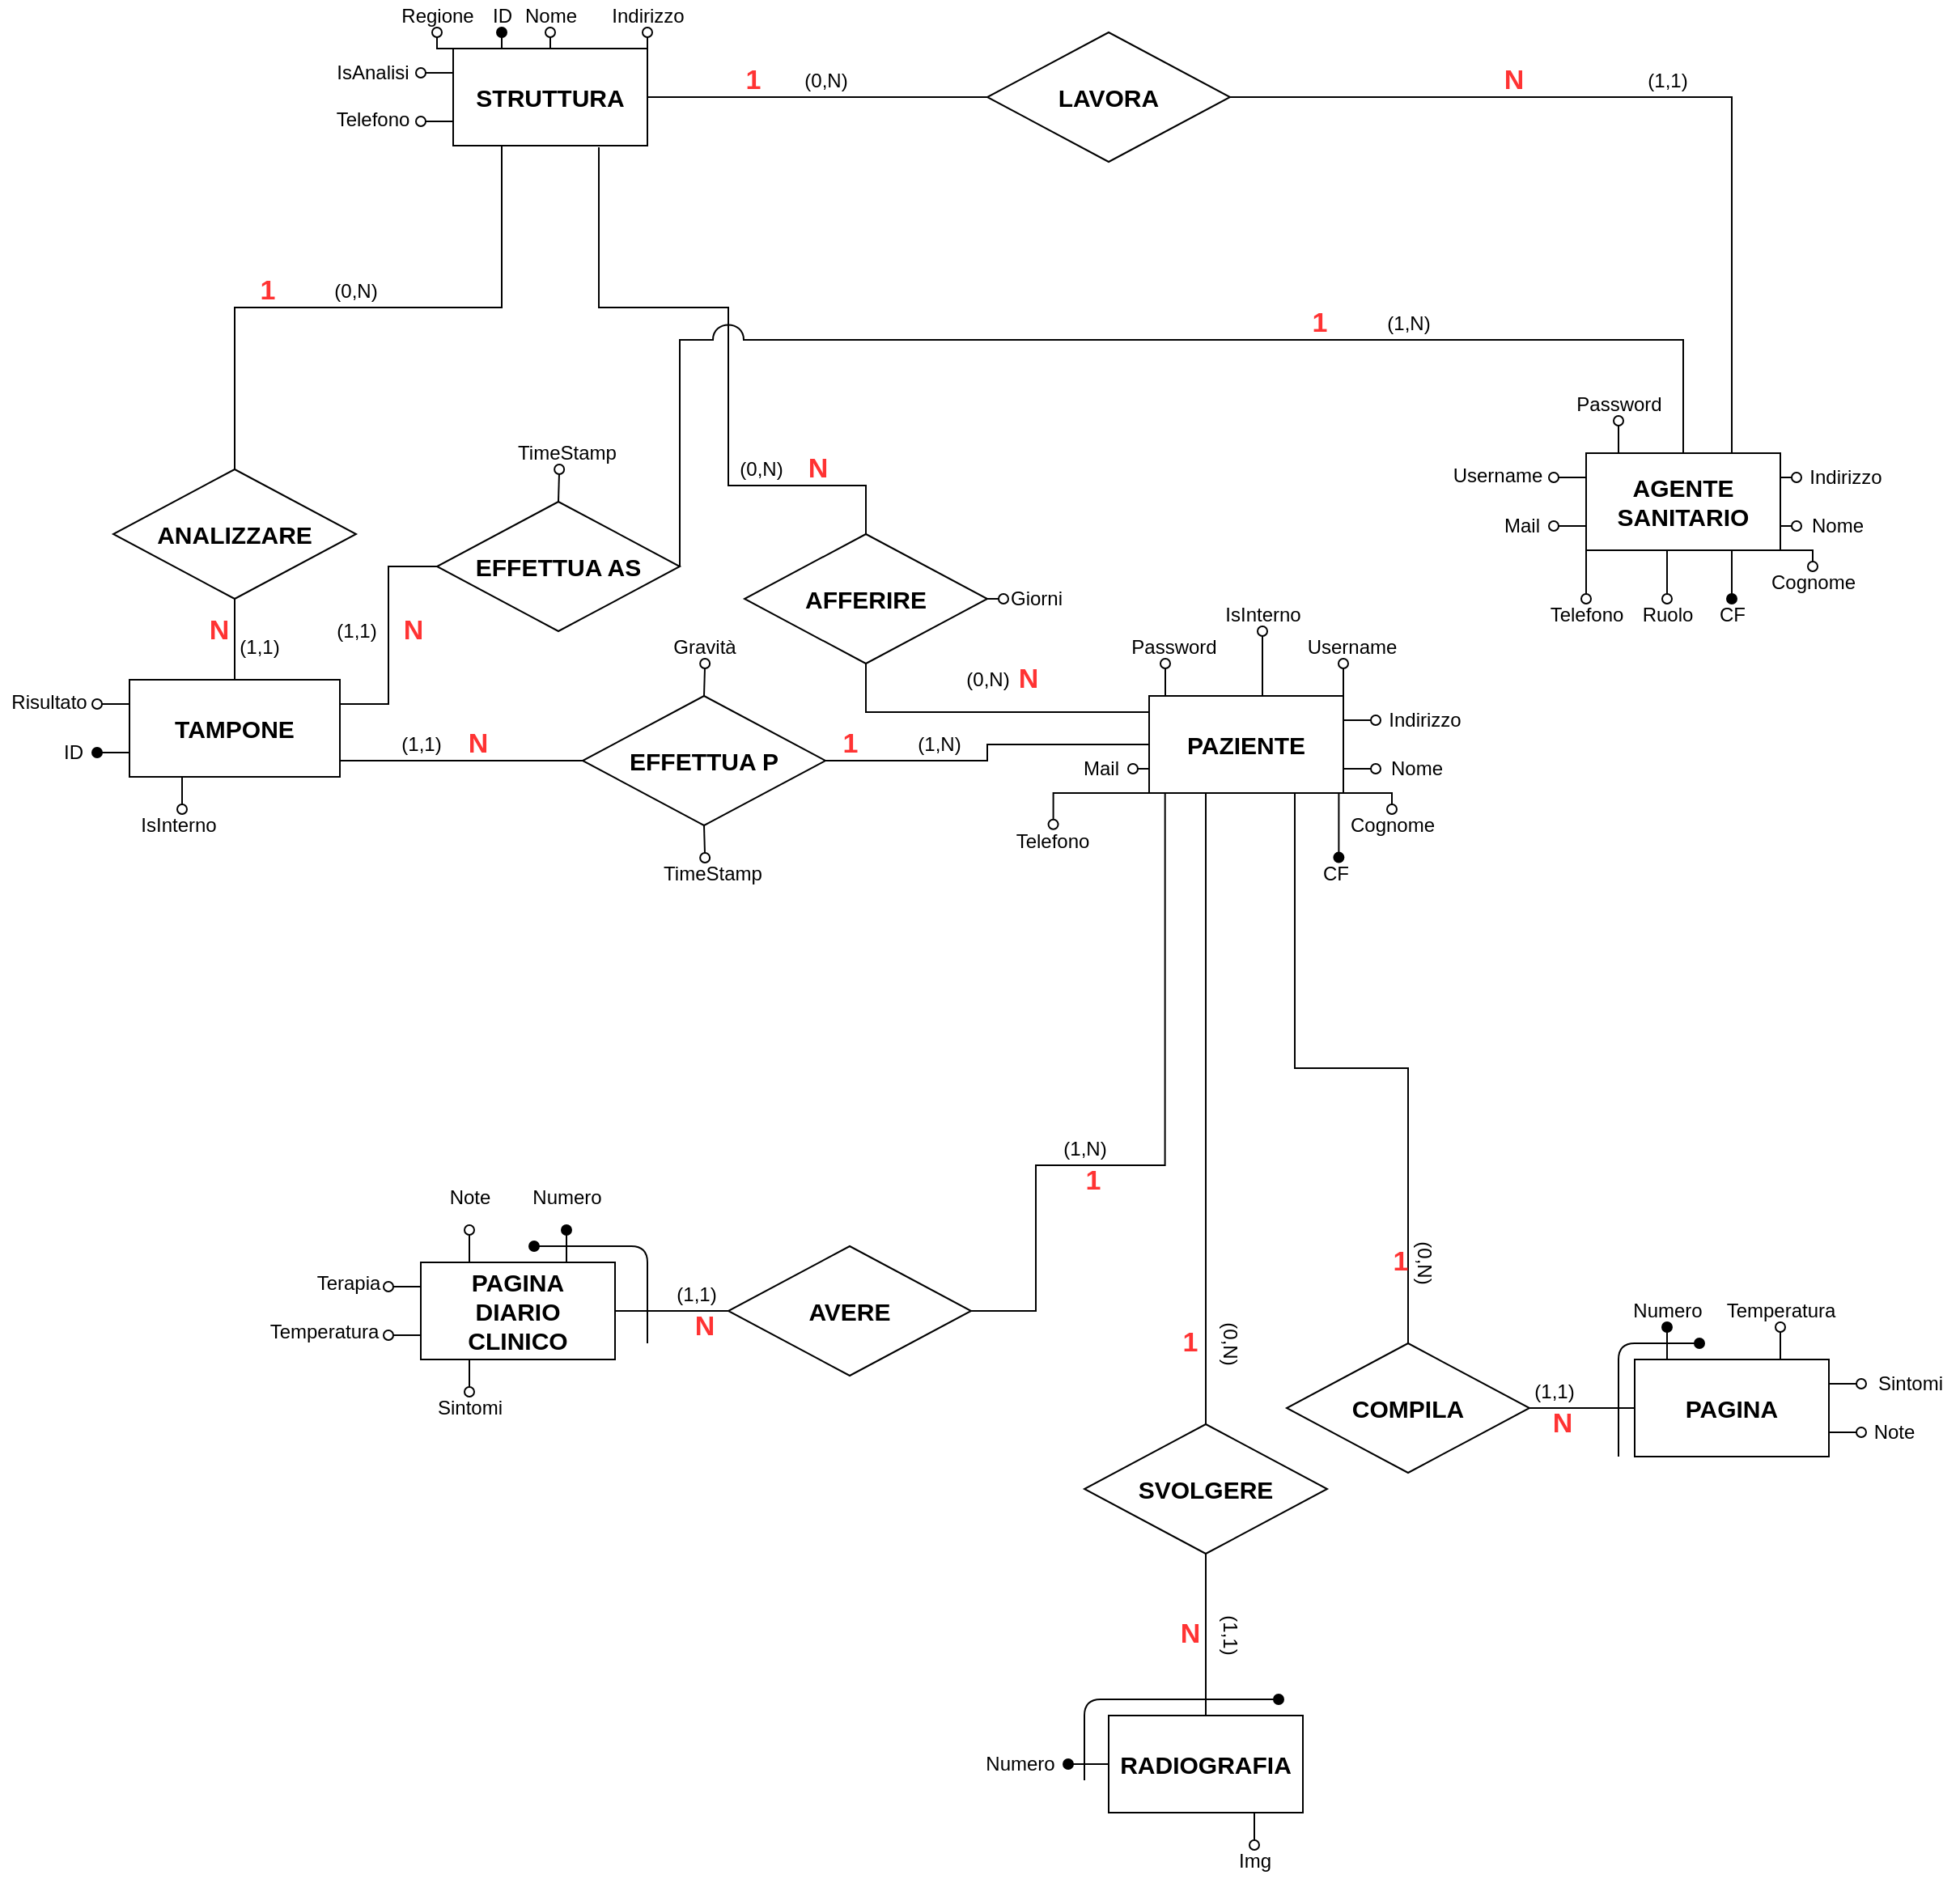 <mxfile version="13.9.7" type="google"><diagram id="xgd1TOBJXW92vweSz8eC" name="Page-1"><mxGraphModel dx="1038" dy="523" grid="1" gridSize="10" guides="0" tooltips="1" connect="1" arrows="1" fold="1" page="1" pageScale="1" pageWidth="1600" pageHeight="1200" math="0" shadow="0"><root><mxCell id="0"/><mxCell id="1" parent="0"/><mxCell id="V8c1dKm8Y4pEhoGdI-yZ-2" style="edgeStyle=orthogonalEdgeStyle;rounded=0;orthogonalLoop=1;jettySize=auto;html=1;exitX=0.25;exitY=0;exitDx=0;exitDy=0;endArrow=oval;endFill=1;" parent="1" source="DtUBPy3LNqt7v1Kbus-f-1" edge="1"><mxGeometry relative="1" as="geometry"><mxPoint x="500" y="30" as="targetPoint"/></mxGeometry></mxCell><mxCell id="V8c1dKm8Y4pEhoGdI-yZ-4" style="edgeStyle=orthogonalEdgeStyle;rounded=0;orthogonalLoop=1;jettySize=auto;html=1;exitX=0.5;exitY=0;exitDx=0;exitDy=0;endArrow=oval;endFill=0;" parent="1" source="DtUBPy3LNqt7v1Kbus-f-1" edge="1"><mxGeometry relative="1" as="geometry"><mxPoint x="530" y="30" as="targetPoint"/></mxGeometry></mxCell><mxCell id="V8c1dKm8Y4pEhoGdI-yZ-6" style="edgeStyle=orthogonalEdgeStyle;rounded=0;orthogonalLoop=1;jettySize=auto;html=1;exitX=1;exitY=0;exitDx=0;exitDy=0;endArrow=oval;endFill=0;" parent="1" source="DtUBPy3LNqt7v1Kbus-f-1" edge="1"><mxGeometry relative="1" as="geometry"><mxPoint x="590" y="30" as="targetPoint"/></mxGeometry></mxCell><mxCell id="V8c1dKm8Y4pEhoGdI-yZ-8" style="edgeStyle=orthogonalEdgeStyle;rounded=0;orthogonalLoop=1;jettySize=auto;html=1;exitX=0;exitY=0;exitDx=0;exitDy=0;endArrow=oval;endFill=0;" parent="1" source="DtUBPy3LNqt7v1Kbus-f-1" edge="1"><mxGeometry relative="1" as="geometry"><mxPoint x="460" y="30" as="targetPoint"/></mxGeometry></mxCell><mxCell id="V8c1dKm8Y4pEhoGdI-yZ-14" style="edgeStyle=orthogonalEdgeStyle;rounded=0;orthogonalLoop=1;jettySize=auto;html=1;exitX=1;exitY=0.5;exitDx=0;exitDy=0;entryX=0;entryY=0.5;entryDx=0;entryDy=0;endArrow=none;endFill=0;" parent="1" source="DtUBPy3LNqt7v1Kbus-f-1" target="V8c1dKm8Y4pEhoGdI-yZ-11" edge="1"><mxGeometry relative="1" as="geometry"/></mxCell><mxCell id="V8c1dKm8Y4pEhoGdI-yZ-22" style="edgeStyle=orthogonalEdgeStyle;rounded=0;orthogonalLoop=1;jettySize=auto;html=1;exitX=0;exitY=0.25;exitDx=0;exitDy=0;endArrow=oval;endFill=0;" parent="1" source="DtUBPy3LNqt7v1Kbus-f-1" edge="1"><mxGeometry relative="1" as="geometry"><mxPoint x="450" y="55" as="targetPoint"/></mxGeometry></mxCell><mxCell id="ggITeTbN2AFtnZo4YPbA-1" style="edgeStyle=orthogonalEdgeStyle;rounded=0;orthogonalLoop=1;jettySize=auto;html=1;exitX=0;exitY=0.75;exitDx=0;exitDy=0;endArrow=oval;endFill=0;" parent="1" source="DtUBPy3LNqt7v1Kbus-f-1" edge="1"><mxGeometry relative="1" as="geometry"><mxPoint x="450" y="85" as="targetPoint"/></mxGeometry></mxCell><mxCell id="DtUBPy3LNqt7v1Kbus-f-1" value="&lt;b&gt;&lt;font style=&quot;font-size: 15px&quot;&gt;STRUTTURA&lt;/font&gt;&lt;/b&gt;" style="rounded=0;whiteSpace=wrap;html=1;" parent="1" vertex="1"><mxGeometry x="470" y="40" width="120" height="60" as="geometry"/></mxCell><mxCell id="DtUBPy3LNqt7v1Kbus-f-45" style="edgeStyle=orthogonalEdgeStyle;rounded=0;orthogonalLoop=1;jettySize=auto;html=1;entryX=0.5;entryY=0;entryDx=0;entryDy=0;endArrow=none;endFill=0;strokeColor=#000000;fillColor=#000000;" parent="1" target="DtUBPy3LNqt7v1Kbus-f-18" edge="1"><mxGeometry relative="1" as="geometry"><Array as="points"><mxPoint x="560" y="101"/><mxPoint x="560" y="200"/><mxPoint x="640" y="200"/><mxPoint x="640" y="310"/><mxPoint x="725" y="310"/></Array><mxPoint x="560" y="101" as="sourcePoint"/></mxGeometry></mxCell><mxCell id="DtUBPy3LNqt7v1Kbus-f-36" style="edgeStyle=orthogonalEdgeStyle;rounded=0;orthogonalLoop=1;jettySize=auto;html=1;exitX=0.5;exitY=0;exitDx=0;exitDy=0;endArrow=none;endFill=0;strokeColor=#000000;fillColor=#000000;entryX=0.5;entryY=1;entryDx=0;entryDy=0;" parent="1" source="DtUBPy3LNqt7v1Kbus-f-4" target="DtUBPy3LNqt7v1Kbus-f-16" edge="1"><mxGeometry relative="1" as="geometry"><mxPoint x="340" y="390" as="targetPoint"/></mxGeometry></mxCell><mxCell id="DtUBPy3LNqt7v1Kbus-f-44" style="edgeStyle=orthogonalEdgeStyle;rounded=0;orthogonalLoop=1;jettySize=auto;html=1;exitX=1;exitY=0.5;exitDx=0;exitDy=0;entryX=0;entryY=0.5;entryDx=0;entryDy=0;endArrow=none;endFill=0;strokeColor=#000000;fillColor=#000000;" parent="1" source="DtUBPy3LNqt7v1Kbus-f-4" target="DtUBPy3LNqt7v1Kbus-f-17" edge="1"><mxGeometry relative="1" as="geometry"><Array as="points"><mxPoint x="400" y="480"/><mxPoint x="460" y="480"/></Array></mxGeometry></mxCell><mxCell id="V8c1dKm8Y4pEhoGdI-yZ-68" style="edgeStyle=orthogonalEdgeStyle;rounded=0;orthogonalLoop=1;jettySize=auto;html=1;exitX=1;exitY=0.25;exitDx=0;exitDy=0;endArrow=none;endFill=0;entryX=0;entryY=0.5;entryDx=0;entryDy=0;" parent="1" source="DtUBPy3LNqt7v1Kbus-f-4" target="V8c1dKm8Y4pEhoGdI-yZ-69" edge="1"><mxGeometry relative="1" as="geometry"><mxPoint x="450" y="430" as="targetPoint"/><Array as="points"><mxPoint x="430" y="445"/></Array></mxGeometry></mxCell><mxCell id="V8c1dKm8Y4pEhoGdI-yZ-95" style="edgeStyle=orthogonalEdgeStyle;rounded=0;jumpStyle=arc;jumpSize=19;orthogonalLoop=1;jettySize=auto;html=1;exitX=0;exitY=0.75;exitDx=0;exitDy=0;startArrow=none;startFill=0;endArrow=oval;endFill=1;" parent="1" source="DtUBPy3LNqt7v1Kbus-f-4" edge="1"><mxGeometry relative="1" as="geometry"><mxPoint x="250" y="475.286" as="targetPoint"/></mxGeometry></mxCell><mxCell id="V8c1dKm8Y4pEhoGdI-yZ-97" style="edgeStyle=orthogonalEdgeStyle;rounded=0;jumpStyle=arc;jumpSize=19;orthogonalLoop=1;jettySize=auto;html=1;exitX=0;exitY=0.25;exitDx=0;exitDy=0;startArrow=none;startFill=0;endArrow=oval;endFill=0;" parent="1" source="DtUBPy3LNqt7v1Kbus-f-4" edge="1"><mxGeometry relative="1" as="geometry"><mxPoint x="250" y="445" as="targetPoint"/></mxGeometry></mxCell><mxCell id="V8c1dKm8Y4pEhoGdI-yZ-99" style="edgeStyle=orthogonalEdgeStyle;rounded=0;jumpStyle=arc;jumpSize=19;orthogonalLoop=1;jettySize=auto;html=1;exitX=0.25;exitY=1;exitDx=0;exitDy=0;startArrow=none;startFill=0;endArrow=oval;endFill=0;" parent="1" source="DtUBPy3LNqt7v1Kbus-f-4" edge="1"><mxGeometry relative="1" as="geometry"><mxPoint x="302.5" y="510" as="targetPoint"/></mxGeometry></mxCell><mxCell id="DtUBPy3LNqt7v1Kbus-f-4" value="&lt;span style=&quot;font-size: 15px&quot;&gt;&lt;b&gt;TAMPONE&lt;/b&gt;&lt;/span&gt;&lt;span style=&quot;color: rgba(0 , 0 , 0 , 0) ; font-family: monospace ; font-size: 0px&quot;&gt;%3CmxGraphModel%3E%3Croot%3E%3CmxCell%20id%3D%220%22%2F%3E%3CmxCell%20id%3D%221%22%20parent%3D%220%22%2F%3E%3CmxCell%20id%3D%222%22%20value%3D%22%26lt%3Bb%26gt%3B%26lt%3Bfont%20style%3D%26quot%3Bfont-size%3A%2015px%26quot%3B%26gt%3BANALISI%26lt%3B%2Ffont%26gt%3B%26lt%3B%2Fb%26gt%3B%22%20style%3D%22rounded%3D0%3BwhiteSpace%3Dwrap%3Bhtml%3D1%3B%22%20vertex%3D%221%22%20parent%3D%221%22%3E%3CmxGeometry%20x%3D%22140%22%20y%3D%22110%22%20width%3D%22120%22%20height%3D%2260%22%20as%3D%22geometry%22%2F%3E%3C%2FmxCell%3E%3C%2Froot%3E%3C%2FmxGraphModel%3E&lt;/span&gt;" style="rounded=0;whiteSpace=wrap;html=1;" parent="1" vertex="1"><mxGeometry x="270" y="430" width="130" height="60" as="geometry"/></mxCell><mxCell id="DtUBPy3LNqt7v1Kbus-f-74" style="edgeStyle=orthogonalEdgeStyle;rounded=0;jumpStyle=arc;jumpSize=19;orthogonalLoop=1;jettySize=auto;html=1;exitX=0.082;exitY=0.998;exitDx=0;exitDy=0;entryX=1;entryY=0.5;entryDx=0;entryDy=0;endArrow=none;endFill=0;strokeColor=#000000;fillColor=#000000;exitPerimeter=0;" parent="1" source="V8c1dKm8Y4pEhoGdI-yZ-56" edge="1"><mxGeometry relative="1" as="geometry"><mxPoint x="840" y="730" as="sourcePoint"/><mxPoint x="790" y="820" as="targetPoint"/><Array as="points"><mxPoint x="910" y="730"/><mxPoint x="830" y="730"/><mxPoint x="830" y="820"/></Array></mxGeometry></mxCell><mxCell id="DtUBPy3LNqt7v1Kbus-f-78" style="edgeStyle=orthogonalEdgeStyle;rounded=0;jumpStyle=arc;jumpSize=19;orthogonalLoop=1;jettySize=auto;html=1;exitX=0.75;exitY=1;exitDx=0;exitDy=0;endArrow=none;endFill=0;strokeColor=#000000;fillColor=#000000;" parent="1" source="V8c1dKm8Y4pEhoGdI-yZ-56" target="DtUBPy3LNqt7v1Kbus-f-21" edge="1"><mxGeometry relative="1" as="geometry"><mxPoint x="1060" y="730" as="sourcePoint"/></mxGeometry></mxCell><mxCell id="ggITeTbN2AFtnZo4YPbA-8" style="edgeStyle=orthogonalEdgeStyle;rounded=0;orthogonalLoop=1;jettySize=auto;html=1;exitX=0.75;exitY=0;exitDx=0;exitDy=0;endArrow=oval;endFill=1;" parent="1" source="DtUBPy3LNqt7v1Kbus-f-11" edge="1"><mxGeometry relative="1" as="geometry"><mxPoint x="540" y="770" as="targetPoint"/></mxGeometry></mxCell><mxCell id="ggITeTbN2AFtnZo4YPbA-10" style="edgeStyle=orthogonalEdgeStyle;rounded=0;orthogonalLoop=1;jettySize=auto;html=1;exitX=0.25;exitY=0;exitDx=0;exitDy=0;endArrow=oval;endFill=0;" parent="1" source="DtUBPy3LNqt7v1Kbus-f-11" edge="1"><mxGeometry relative="1" as="geometry"><mxPoint x="480" y="770" as="targetPoint"/></mxGeometry></mxCell><mxCell id="ggITeTbN2AFtnZo4YPbA-12" style="edgeStyle=orthogonalEdgeStyle;rounded=0;orthogonalLoop=1;jettySize=auto;html=1;exitX=0;exitY=0.25;exitDx=0;exitDy=0;endArrow=oval;endFill=0;" parent="1" source="DtUBPy3LNqt7v1Kbus-f-11" edge="1"><mxGeometry relative="1" as="geometry"><mxPoint x="430" y="805" as="targetPoint"/></mxGeometry></mxCell><mxCell id="ggITeTbN2AFtnZo4YPbA-14" style="edgeStyle=orthogonalEdgeStyle;rounded=0;orthogonalLoop=1;jettySize=auto;html=1;exitX=0;exitY=0.75;exitDx=0;exitDy=0;endArrow=oval;endFill=0;" parent="1" source="DtUBPy3LNqt7v1Kbus-f-11" edge="1"><mxGeometry relative="1" as="geometry"><mxPoint x="430" y="835" as="targetPoint"/></mxGeometry></mxCell><mxCell id="ggITeTbN2AFtnZo4YPbA-16" style="edgeStyle=orthogonalEdgeStyle;rounded=0;orthogonalLoop=1;jettySize=auto;html=1;exitX=0.25;exitY=1;exitDx=0;exitDy=0;endArrow=oval;endFill=0;" parent="1" source="DtUBPy3LNqt7v1Kbus-f-11" edge="1"><mxGeometry relative="1" as="geometry"><mxPoint x="480" y="870" as="targetPoint"/></mxGeometry></mxCell><mxCell id="DtUBPy3LNqt7v1Kbus-f-11" value="&lt;b&gt;&lt;font style=&quot;font-size: 15px&quot;&gt;PAGINA&lt;br&gt;DIARIO&lt;br&gt;CLINICO&lt;br&gt;&lt;/font&gt;&lt;/b&gt;" style="rounded=0;whiteSpace=wrap;html=1;" parent="1" vertex="1"><mxGeometry x="450" y="790" width="120" height="60" as="geometry"/></mxCell><mxCell id="ggITeTbN2AFtnZo4YPbA-20" style="edgeStyle=orthogonalEdgeStyle;rounded=0;orthogonalLoop=1;jettySize=auto;html=1;exitX=0;exitY=0.5;exitDx=0;exitDy=0;endArrow=oval;endFill=1;" parent="1" source="DtUBPy3LNqt7v1Kbus-f-12" edge="1"><mxGeometry relative="1" as="geometry"><mxPoint x="850" y="1100" as="targetPoint"/></mxGeometry></mxCell><mxCell id="ggITeTbN2AFtnZo4YPbA-22" style="edgeStyle=orthogonalEdgeStyle;rounded=0;orthogonalLoop=1;jettySize=auto;html=1;exitX=0.75;exitY=1;exitDx=0;exitDy=0;endArrow=oval;endFill=0;" parent="1" source="DtUBPy3LNqt7v1Kbus-f-12" edge="1"><mxGeometry relative="1" as="geometry"><mxPoint x="965" y="1150" as="targetPoint"/></mxGeometry></mxCell><mxCell id="DtUBPy3LNqt7v1Kbus-f-12" value="&lt;b&gt;&lt;font style=&quot;font-size: 15px&quot;&gt;RADIOGRAFIA&lt;br&gt;&lt;/font&gt;&lt;/b&gt;" style="rounded=0;whiteSpace=wrap;html=1;" parent="1" vertex="1"><mxGeometry x="875" y="1070" width="120" height="60" as="geometry"/></mxCell><mxCell id="ggITeTbN2AFtnZo4YPbA-25" style="edgeStyle=orthogonalEdgeStyle;rounded=0;orthogonalLoop=1;jettySize=auto;html=1;exitX=0.25;exitY=0;exitDx=0;exitDy=0;endArrow=oval;endFill=1;" parent="1" source="DtUBPy3LNqt7v1Kbus-f-13" edge="1"><mxGeometry relative="1" as="geometry"><mxPoint x="1220" y="830" as="targetPoint"/></mxGeometry></mxCell><mxCell id="ggITeTbN2AFtnZo4YPbA-27" style="edgeStyle=orthogonalEdgeStyle;rounded=0;orthogonalLoop=1;jettySize=auto;html=1;exitX=0.75;exitY=0;exitDx=0;exitDy=0;endArrow=oval;endFill=0;" parent="1" source="DtUBPy3LNqt7v1Kbus-f-13" edge="1"><mxGeometry relative="1" as="geometry"><mxPoint x="1290" y="830" as="targetPoint"/></mxGeometry></mxCell><mxCell id="ggITeTbN2AFtnZo4YPbA-29" style="edgeStyle=orthogonalEdgeStyle;rounded=0;orthogonalLoop=1;jettySize=auto;html=1;exitX=1;exitY=0.25;exitDx=0;exitDy=0;endArrow=oval;endFill=0;" parent="1" source="DtUBPy3LNqt7v1Kbus-f-13" edge="1"><mxGeometry relative="1" as="geometry"><mxPoint x="1340" y="865" as="targetPoint"/></mxGeometry></mxCell><mxCell id="ggITeTbN2AFtnZo4YPbA-32" style="edgeStyle=orthogonalEdgeStyle;rounded=0;orthogonalLoop=1;jettySize=auto;html=1;exitX=1;exitY=0.75;exitDx=0;exitDy=0;endArrow=oval;endFill=0;" parent="1" source="DtUBPy3LNqt7v1Kbus-f-13" edge="1"><mxGeometry relative="1" as="geometry"><mxPoint x="1340" y="895" as="targetPoint"/></mxGeometry></mxCell><mxCell id="DtUBPy3LNqt7v1Kbus-f-13" value="&lt;b&gt;&lt;font style=&quot;font-size: 15px&quot;&gt;PAGINA&lt;br&gt;&lt;/font&gt;&lt;/b&gt;" style="rounded=0;whiteSpace=wrap;html=1;" parent="1" vertex="1"><mxGeometry x="1200" y="850" width="120" height="60" as="geometry"/></mxCell><mxCell id="V8c1dKm8Y4pEhoGdI-yZ-29" style="edgeStyle=orthogonalEdgeStyle;rounded=0;orthogonalLoop=1;jettySize=auto;html=1;exitX=1;exitY=0.75;exitDx=0;exitDy=0;endArrow=oval;endFill=0;" parent="1" source="DtUBPy3LNqt7v1Kbus-f-15" edge="1"><mxGeometry relative="1" as="geometry"><mxPoint x="1300" y="335" as="targetPoint"/></mxGeometry></mxCell><mxCell id="V8c1dKm8Y4pEhoGdI-yZ-31" style="edgeStyle=orthogonalEdgeStyle;rounded=0;orthogonalLoop=1;jettySize=auto;html=1;exitX=1;exitY=1;exitDx=0;exitDy=0;endArrow=oval;endFill=0;" parent="1" source="DtUBPy3LNqt7v1Kbus-f-15" edge="1"><mxGeometry relative="1" as="geometry"><mxPoint x="1310" y="360" as="targetPoint"/></mxGeometry></mxCell><mxCell id="V8c1dKm8Y4pEhoGdI-yZ-33" style="edgeStyle=orthogonalEdgeStyle;rounded=0;orthogonalLoop=1;jettySize=auto;html=1;exitX=0.75;exitY=1;exitDx=0;exitDy=0;endArrow=oval;endFill=1;" parent="1" source="DtUBPy3LNqt7v1Kbus-f-15" edge="1"><mxGeometry relative="1" as="geometry"><mxPoint x="1260" y="380" as="targetPoint"/></mxGeometry></mxCell><mxCell id="V8c1dKm8Y4pEhoGdI-yZ-35" style="edgeStyle=orthogonalEdgeStyle;rounded=0;orthogonalLoop=1;jettySize=auto;html=1;exitX=0.5;exitY=1;exitDx=0;exitDy=0;endArrow=oval;endFill=0;" parent="1" source="DtUBPy3LNqt7v1Kbus-f-15" edge="1"><mxGeometry relative="1" as="geometry"><mxPoint x="1220" y="380" as="targetPoint"/></mxGeometry></mxCell><mxCell id="V8c1dKm8Y4pEhoGdI-yZ-37" style="edgeStyle=orthogonalEdgeStyle;rounded=0;orthogonalLoop=1;jettySize=auto;html=1;exitX=0;exitY=1;exitDx=0;exitDy=0;endArrow=oval;endFill=0;" parent="1" source="DtUBPy3LNqt7v1Kbus-f-15" edge="1"><mxGeometry relative="1" as="geometry"><mxPoint x="1170" y="380" as="targetPoint"/></mxGeometry></mxCell><mxCell id="V8c1dKm8Y4pEhoGdI-yZ-39" style="edgeStyle=orthogonalEdgeStyle;rounded=0;orthogonalLoop=1;jettySize=auto;html=1;exitX=1;exitY=0.25;exitDx=0;exitDy=0;endArrow=oval;endFill=0;" parent="1" source="DtUBPy3LNqt7v1Kbus-f-15" edge="1"><mxGeometry relative="1" as="geometry"><mxPoint x="1300" y="305" as="targetPoint"/></mxGeometry></mxCell><mxCell id="V8c1dKm8Y4pEhoGdI-yZ-41" style="edgeStyle=orthogonalEdgeStyle;rounded=0;orthogonalLoop=1;jettySize=auto;html=1;exitX=0;exitY=0.75;exitDx=0;exitDy=0;endArrow=oval;endFill=0;" parent="1" source="DtUBPy3LNqt7v1Kbus-f-15" edge="1"><mxGeometry relative="1" as="geometry"><mxPoint x="1150" y="335" as="targetPoint"/></mxGeometry></mxCell><mxCell id="V8c1dKm8Y4pEhoGdI-yZ-43" style="edgeStyle=orthogonalEdgeStyle;rounded=0;orthogonalLoop=1;jettySize=auto;html=1;exitX=0;exitY=0.25;exitDx=0;exitDy=0;endArrow=oval;endFill=0;" parent="1" source="DtUBPy3LNqt7v1Kbus-f-15" edge="1"><mxGeometry relative="1" as="geometry"><mxPoint x="1150" y="305" as="targetPoint"/></mxGeometry></mxCell><mxCell id="V8c1dKm8Y4pEhoGdI-yZ-45" style="edgeStyle=orthogonalEdgeStyle;rounded=0;orthogonalLoop=1;jettySize=auto;html=1;exitX=0.25;exitY=0;exitDx=0;exitDy=0;endArrow=oval;endFill=0;" parent="1" source="DtUBPy3LNqt7v1Kbus-f-15" edge="1"><mxGeometry relative="1" as="geometry"><mxPoint x="1190" y="270" as="targetPoint"/></mxGeometry></mxCell><mxCell id="DtUBPy3LNqt7v1Kbus-f-15" value="&lt;b&gt;&lt;font style=&quot;font-size: 15px&quot;&gt;AGENTE&lt;br&gt;SANITARIO&lt;br&gt;&lt;/font&gt;&lt;/b&gt;" style="rounded=0;whiteSpace=wrap;html=1;" parent="1" vertex="1"><mxGeometry x="1170" y="290" width="120" height="60" as="geometry"/></mxCell><mxCell id="DtUBPy3LNqt7v1Kbus-f-35" style="edgeStyle=orthogonalEdgeStyle;rounded=0;orthogonalLoop=1;jettySize=auto;html=1;exitX=0.5;exitY=0;exitDx=0;exitDy=0;endArrow=none;endFill=0;strokeColor=#000000;fillColor=#000000;entryX=0.25;entryY=1;entryDx=0;entryDy=0;" parent="1" source="DtUBPy3LNqt7v1Kbus-f-16" target="DtUBPy3LNqt7v1Kbus-f-1" edge="1"><mxGeometry relative="1" as="geometry"><mxPoint x="430" y="230" as="targetPoint"/></mxGeometry></mxCell><mxCell id="DtUBPy3LNqt7v1Kbus-f-16" value="&lt;font size=&quot;1&quot;&gt;&lt;b style=&quot;font-size: 15px&quot;&gt;ANALIZZARE&lt;/b&gt;&lt;/font&gt;" style="rhombus;whiteSpace=wrap;html=1;" parent="1" vertex="1"><mxGeometry x="260" y="300" width="150" height="80" as="geometry"/></mxCell><mxCell id="V8c1dKm8Y4pEhoGdI-yZ-76" style="edgeStyle=orthogonalEdgeStyle;rounded=0;jumpStyle=arc;jumpSize=19;orthogonalLoop=1;jettySize=auto;html=1;exitX=1;exitY=0.5;exitDx=0;exitDy=0;entryX=0;entryY=0.5;entryDx=0;entryDy=0;startArrow=none;startFill=0;endArrow=none;endFill=0;" parent="1" source="DtUBPy3LNqt7v1Kbus-f-17" target="V8c1dKm8Y4pEhoGdI-yZ-56" edge="1"><mxGeometry relative="1" as="geometry"/></mxCell><mxCell id="V8c1dKm8Y4pEhoGdI-yZ-88" style="edgeStyle=orthogonalEdgeStyle;rounded=0;jumpStyle=arc;jumpSize=19;orthogonalLoop=1;jettySize=auto;html=1;exitX=0.5;exitY=1;exitDx=0;exitDy=0;startArrow=none;startFill=0;endArrow=oval;endFill=0;" parent="1" source="DtUBPy3LNqt7v1Kbus-f-17" edge="1"><mxGeometry relative="1" as="geometry"><mxPoint x="625.571" y="540" as="targetPoint"/></mxGeometry></mxCell><mxCell id="V8c1dKm8Y4pEhoGdI-yZ-93" style="edgeStyle=orthogonalEdgeStyle;rounded=0;jumpStyle=arc;jumpSize=19;orthogonalLoop=1;jettySize=auto;html=1;exitX=0.5;exitY=0;exitDx=0;exitDy=0;startArrow=none;startFill=0;endArrow=oval;endFill=0;" parent="1" source="DtUBPy3LNqt7v1Kbus-f-17" edge="1"><mxGeometry relative="1" as="geometry"><mxPoint x="625.571" y="420" as="targetPoint"/></mxGeometry></mxCell><mxCell id="DtUBPy3LNqt7v1Kbus-f-17" value="&lt;span style=&quot;font-size: 15px&quot;&gt;&lt;b&gt;EFFETTUA P&lt;/b&gt;&lt;/span&gt;" style="rhombus;whiteSpace=wrap;html=1;" parent="1" vertex="1"><mxGeometry x="550" y="440" width="150" height="80" as="geometry"/></mxCell><mxCell id="DtUBPy3LNqt7v1Kbus-f-48" style="edgeStyle=orthogonalEdgeStyle;rounded=0;orthogonalLoop=1;jettySize=auto;html=1;exitX=0.5;exitY=1;exitDx=0;exitDy=0;entryX=0.01;entryY=0.143;entryDx=0;entryDy=0;endArrow=none;endFill=0;strokeColor=#000000;fillColor=#000000;entryPerimeter=0;" parent="1" source="DtUBPy3LNqt7v1Kbus-f-18" target="V8c1dKm8Y4pEhoGdI-yZ-56" edge="1"><mxGeometry relative="1" as="geometry"><Array as="points"><mxPoint x="725" y="450"/><mxPoint x="900" y="450"/><mxPoint x="900" y="449"/></Array><mxPoint x="900" y="425" as="targetPoint"/></mxGeometry></mxCell><mxCell id="V8c1dKm8Y4pEhoGdI-yZ-24" style="edgeStyle=orthogonalEdgeStyle;rounded=0;orthogonalLoop=1;jettySize=auto;html=1;exitX=1;exitY=0.5;exitDx=0;exitDy=0;endArrow=oval;endFill=0;" parent="1" source="DtUBPy3LNqt7v1Kbus-f-18" edge="1"><mxGeometry relative="1" as="geometry"><mxPoint x="810" y="380" as="targetPoint"/></mxGeometry></mxCell><mxCell id="DtUBPy3LNqt7v1Kbus-f-18" value="&lt;span style=&quot;font-size: 15px&quot;&gt;&lt;b&gt;AFFERIRE&lt;/b&gt;&lt;/span&gt;" style="rhombus;whiteSpace=wrap;html=1;" parent="1" vertex="1"><mxGeometry x="650" y="340" width="150" height="80" as="geometry"/></mxCell><mxCell id="DtUBPy3LNqt7v1Kbus-f-75" style="edgeStyle=orthogonalEdgeStyle;rounded=0;jumpStyle=arc;jumpSize=19;orthogonalLoop=1;jettySize=auto;html=1;exitX=0;exitY=0.5;exitDx=0;exitDy=0;endArrow=none;endFill=0;strokeColor=#000000;fillColor=#000000;" parent="1" source="DtUBPy3LNqt7v1Kbus-f-19" target="DtUBPy3LNqt7v1Kbus-f-11" edge="1"><mxGeometry relative="1" as="geometry"/></mxCell><mxCell id="DtUBPy3LNqt7v1Kbus-f-19" value="&lt;font size=&quot;1&quot;&gt;&lt;b style=&quot;font-size: 15px&quot;&gt;AVERE&lt;/b&gt;&lt;/font&gt;" style="rhombus;whiteSpace=wrap;html=1;" parent="1" vertex="1"><mxGeometry x="640" y="780" width="150" height="80" as="geometry"/></mxCell><mxCell id="DtUBPy3LNqt7v1Kbus-f-76" style="edgeStyle=orthogonalEdgeStyle;rounded=0;jumpStyle=arc;jumpSize=19;orthogonalLoop=1;jettySize=auto;html=1;exitX=0.5;exitY=0;exitDx=0;exitDy=0;endArrow=none;endFill=0;strokeColor=#000000;fillColor=#000000;entryX=0.423;entryY=0.999;entryDx=0;entryDy=0;entryPerimeter=0;" parent="1" source="DtUBPy3LNqt7v1Kbus-f-20" target="V8c1dKm8Y4pEhoGdI-yZ-56" edge="1"><mxGeometry relative="1" as="geometry"><mxPoint x="935" y="780" as="targetPoint"/><Array as="points"><mxPoint x="935" y="500"/></Array></mxGeometry></mxCell><mxCell id="DtUBPy3LNqt7v1Kbus-f-77" style="edgeStyle=orthogonalEdgeStyle;rounded=0;jumpStyle=arc;jumpSize=19;orthogonalLoop=1;jettySize=auto;html=1;exitX=0.5;exitY=1;exitDx=0;exitDy=0;endArrow=none;endFill=0;strokeColor=#000000;fillColor=#000000;" parent="1" source="DtUBPy3LNqt7v1Kbus-f-20" target="DtUBPy3LNqt7v1Kbus-f-12" edge="1"><mxGeometry relative="1" as="geometry"><Array as="points"><mxPoint x="935" y="1050"/><mxPoint x="935" y="1050"/></Array></mxGeometry></mxCell><mxCell id="DtUBPy3LNqt7v1Kbus-f-20" value="&lt;font size=&quot;1&quot;&gt;&lt;b style=&quot;font-size: 15px&quot;&gt;SVOLGERE&lt;/b&gt;&lt;/font&gt;" style="rhombus;whiteSpace=wrap;html=1;" parent="1" vertex="1"><mxGeometry x="860" y="890" width="150" height="80" as="geometry"/></mxCell><mxCell id="DtUBPy3LNqt7v1Kbus-f-79" style="edgeStyle=orthogonalEdgeStyle;rounded=0;jumpStyle=arc;jumpSize=19;orthogonalLoop=1;jettySize=auto;html=1;exitX=1;exitY=0.5;exitDx=0;exitDy=0;endArrow=none;endFill=0;strokeColor=#000000;fillColor=#000000;" parent="1" source="DtUBPy3LNqt7v1Kbus-f-21" edge="1"><mxGeometry relative="1" as="geometry"><mxPoint x="1200" y="880" as="targetPoint"/></mxGeometry></mxCell><mxCell id="DtUBPy3LNqt7v1Kbus-f-21" value="&lt;font size=&quot;1&quot;&gt;&lt;b style=&quot;font-size: 15px&quot;&gt;COMPILA&lt;/b&gt;&lt;/font&gt;" style="rhombus;whiteSpace=wrap;html=1;" parent="1" vertex="1"><mxGeometry x="985" y="840" width="150" height="80" as="geometry"/></mxCell><mxCell id="DtUBPy3LNqt7v1Kbus-f-80" value="(0,N)" style="text;html=1;strokeColor=none;fillColor=none;align=center;verticalAlign=middle;whiteSpace=wrap;rounded=0;" parent="1" vertex="1"><mxGeometry x="390" y="180" width="40" height="20" as="geometry"/></mxCell><mxCell id="DtUBPy3LNqt7v1Kbus-f-81" value="(1,1)" style="text;html=1;align=center;verticalAlign=middle;resizable=0;points=[];autosize=1;" parent="1" vertex="1"><mxGeometry x="330" y="400" width="40" height="20" as="geometry"/></mxCell><mxCell id="DtUBPy3LNqt7v1Kbus-f-82" value="(1,1)" style="text;html=1;align=center;verticalAlign=middle;resizable=0;points=[];autosize=1;" parent="1" vertex="1"><mxGeometry x="390" y="390" width="40" height="20" as="geometry"/></mxCell><mxCell id="DtUBPy3LNqt7v1Kbus-f-83" value="(1,N)" style="text;html=1;align=center;verticalAlign=middle;resizable=0;points=[];autosize=1;" parent="1" vertex="1"><mxGeometry x="750" y="460" width="40" height="20" as="geometry"/></mxCell><mxCell id="DtUBPy3LNqt7v1Kbus-f-84" value="(0,N)" style="text;html=1;align=center;verticalAlign=middle;resizable=0;points=[];autosize=1;" parent="1" vertex="1"><mxGeometry x="640" y="290" width="40" height="20" as="geometry"/></mxCell><mxCell id="DtUBPy3LNqt7v1Kbus-f-85" value="(0,N)" style="text;html=1;align=center;verticalAlign=middle;resizable=0;points=[];autosize=1;" parent="1" vertex="1"><mxGeometry x="780" y="420" width="40" height="20" as="geometry"/></mxCell><mxCell id="DtUBPy3LNqt7v1Kbus-f-86" value="(1,1)" style="text;html=1;align=center;verticalAlign=middle;resizable=0;points=[];autosize=1;" parent="1" vertex="1"><mxGeometry x="600" y="800" width="40" height="20" as="geometry"/></mxCell><mxCell id="DtUBPy3LNqt7v1Kbus-f-87" value="(1,N)" style="text;html=1;align=center;verticalAlign=middle;resizable=0;points=[];autosize=1;" parent="1" vertex="1"><mxGeometry x="840" y="710" width="40" height="20" as="geometry"/></mxCell><mxCell id="DtUBPy3LNqt7v1Kbus-f-88" value="(0,N)" style="text;html=1;align=center;verticalAlign=middle;resizable=0;points=[];autosize=1;rotation=90;" parent="1" vertex="1"><mxGeometry x="930" y="830" width="40" height="20" as="geometry"/></mxCell><mxCell id="DtUBPy3LNqt7v1Kbus-f-89" value="(1,1)" style="text;html=1;align=center;verticalAlign=middle;resizable=0;points=[];autosize=1;rotation=90;" parent="1" vertex="1"><mxGeometry x="930" y="1010" width="40" height="20" as="geometry"/></mxCell><mxCell id="DtUBPy3LNqt7v1Kbus-f-90" value="(0,N)" style="text;html=1;align=center;verticalAlign=middle;resizable=0;points=[];autosize=1;rotation=90;" parent="1" vertex="1"><mxGeometry x="1050" y="780" width="40" height="20" as="geometry"/></mxCell><mxCell id="DtUBPy3LNqt7v1Kbus-f-91" value="(1,1)" style="text;html=1;align=center;verticalAlign=middle;resizable=0;points=[];autosize=1;" parent="1" vertex="1"><mxGeometry x="1130" y="860" width="40" height="20" as="geometry"/></mxCell><mxCell id="DtUBPy3LNqt7v1Kbus-f-92" value="&lt;font style=&quot;font-size: 17px&quot; color=&quot;#ff3333&quot;&gt;&lt;b&gt;N&lt;/b&gt;&lt;/font&gt;" style="text;html=1;align=center;verticalAlign=middle;resizable=0;points=[];autosize=1;" parent="1" vertex="1"><mxGeometry x="310" y="390" width="30" height="20" as="geometry"/></mxCell><mxCell id="DtUBPy3LNqt7v1Kbus-f-93" value="&lt;font color=&quot;#ff3333&quot;&gt;&lt;span style=&quot;font-size: 17px&quot;&gt;&lt;b&gt;1&lt;/b&gt;&lt;/span&gt;&lt;/font&gt;" style="text;html=1;align=center;verticalAlign=middle;resizable=0;points=[];autosize=1;" parent="1" vertex="1"><mxGeometry x="340" y="180" width="30" height="20" as="geometry"/></mxCell><mxCell id="DtUBPy3LNqt7v1Kbus-f-94" value="&lt;font style=&quot;font-size: 17px&quot; color=&quot;#ff3333&quot;&gt;&lt;b&gt;N&lt;/b&gt;&lt;/font&gt;" style="text;html=1;align=center;verticalAlign=middle;resizable=0;points=[];autosize=1;" parent="1" vertex="1"><mxGeometry x="680" y="290" width="30" height="20" as="geometry"/></mxCell><mxCell id="DtUBPy3LNqt7v1Kbus-f-95" value="&lt;font color=&quot;#ff3333&quot;&gt;&lt;span style=&quot;font-size: 17px&quot;&gt;&lt;b&gt;1&lt;/b&gt;&lt;/span&gt;&lt;/font&gt;" style="text;html=1;align=center;verticalAlign=middle;resizable=0;points=[];autosize=1;" parent="1" vertex="1"><mxGeometry x="700" y="460" width="30" height="20" as="geometry"/></mxCell><mxCell id="DtUBPy3LNqt7v1Kbus-f-98" value="&lt;font style=&quot;font-size: 17px&quot; color=&quot;#ff3333&quot;&gt;&lt;b&gt;N&lt;/b&gt;&lt;/font&gt;" style="text;html=1;align=center;verticalAlign=middle;resizable=0;points=[];autosize=1;" parent="1" vertex="1"><mxGeometry x="430" y="390" width="30" height="20" as="geometry"/></mxCell><mxCell id="DtUBPy3LNqt7v1Kbus-f-99" value="&lt;font style=&quot;font-size: 17px&quot; color=&quot;#ff3333&quot;&gt;&lt;b&gt;N&lt;/b&gt;&lt;/font&gt;" style="text;html=1;align=center;verticalAlign=middle;resizable=0;points=[];autosize=1;" parent="1" vertex="1"><mxGeometry x="810" y="420" width="30" height="20" as="geometry"/></mxCell><mxCell id="DtUBPy3LNqt7v1Kbus-f-100" value="&lt;font style=&quot;font-size: 17px&quot; color=&quot;#ff3333&quot;&gt;&lt;b&gt;N&lt;/b&gt;&lt;/font&gt;" style="text;html=1;align=center;verticalAlign=middle;resizable=0;points=[];autosize=1;" parent="1" vertex="1"><mxGeometry x="610" y="820" width="30" height="20" as="geometry"/></mxCell><mxCell id="DtUBPy3LNqt7v1Kbus-f-101" value="&lt;font color=&quot;#ff3333&quot;&gt;&lt;span style=&quot;font-size: 17px&quot;&gt;&lt;b&gt;1&lt;/b&gt;&lt;/span&gt;&lt;/font&gt;" style="text;html=1;align=center;verticalAlign=middle;resizable=0;points=[];autosize=1;" parent="1" vertex="1"><mxGeometry x="850" y="730" width="30" height="20" as="geometry"/></mxCell><mxCell id="DtUBPy3LNqt7v1Kbus-f-102" value="&lt;font style=&quot;font-size: 17px&quot; color=&quot;#ff3333&quot;&gt;&lt;b&gt;N&lt;/b&gt;&lt;/font&gt;" style="text;html=1;align=center;verticalAlign=middle;resizable=0;points=[];autosize=1;" parent="1" vertex="1"><mxGeometry x="910" y="1010" width="30" height="20" as="geometry"/></mxCell><mxCell id="DtUBPy3LNqt7v1Kbus-f-103" value="&lt;font color=&quot;#ff3333&quot;&gt;&lt;span style=&quot;font-size: 17px&quot;&gt;&lt;b&gt;1&lt;/b&gt;&lt;/span&gt;&lt;/font&gt;" style="text;html=1;align=center;verticalAlign=middle;resizable=0;points=[];autosize=1;" parent="1" vertex="1"><mxGeometry x="910" y="830" width="30" height="20" as="geometry"/></mxCell><mxCell id="DtUBPy3LNqt7v1Kbus-f-104" value="&lt;font style=&quot;font-size: 17px&quot; color=&quot;#ff3333&quot;&gt;&lt;b&gt;N&lt;/b&gt;&lt;/font&gt;" style="text;html=1;align=center;verticalAlign=middle;resizable=0;points=[];autosize=1;" parent="1" vertex="1"><mxGeometry x="1140" y="880" width="30" height="20" as="geometry"/></mxCell><mxCell id="DtUBPy3LNqt7v1Kbus-f-105" value="&lt;font color=&quot;#ff3333&quot;&gt;&lt;span style=&quot;font-size: 17px&quot;&gt;&lt;b&gt;1&lt;/b&gt;&lt;/span&gt;&lt;/font&gt;" style="text;html=1;align=center;verticalAlign=middle;resizable=0;points=[];autosize=1;" parent="1" vertex="1"><mxGeometry x="1040" y="780" width="30" height="20" as="geometry"/></mxCell><mxCell id="V8c1dKm8Y4pEhoGdI-yZ-3" value="ID" style="text;html=1;align=center;verticalAlign=middle;resizable=0;points=[];autosize=1;" parent="1" vertex="1"><mxGeometry x="485" y="10" width="30" height="20" as="geometry"/></mxCell><mxCell id="V8c1dKm8Y4pEhoGdI-yZ-5" value="Nome" style="text;html=1;align=center;verticalAlign=middle;resizable=0;points=[];autosize=1;" parent="1" vertex="1"><mxGeometry x="505" y="10" width="50" height="20" as="geometry"/></mxCell><mxCell id="V8c1dKm8Y4pEhoGdI-yZ-7" value="Indirizzo" style="text;html=1;align=center;verticalAlign=middle;resizable=0;points=[];autosize=1;" parent="1" vertex="1"><mxGeometry x="560" y="10" width="60" height="20" as="geometry"/></mxCell><mxCell id="V8c1dKm8Y4pEhoGdI-yZ-9" value="Regione" style="text;html=1;align=center;verticalAlign=middle;resizable=0;points=[];autosize=1;" parent="1" vertex="1"><mxGeometry x="430" y="10" width="60" height="20" as="geometry"/></mxCell><mxCell id="V8c1dKm8Y4pEhoGdI-yZ-15" style="edgeStyle=orthogonalEdgeStyle;rounded=0;orthogonalLoop=1;jettySize=auto;html=1;exitX=1;exitY=0.5;exitDx=0;exitDy=0;entryX=0.75;entryY=0;entryDx=0;entryDy=0;endArrow=none;endFill=0;" parent="1" source="V8c1dKm8Y4pEhoGdI-yZ-11" target="DtUBPy3LNqt7v1Kbus-f-15" edge="1"><mxGeometry relative="1" as="geometry"/></mxCell><mxCell id="V8c1dKm8Y4pEhoGdI-yZ-11" value="&lt;span style=&quot;font-size: 15px&quot;&gt;&lt;b&gt;LAVORA&lt;/b&gt;&lt;/span&gt;" style="rhombus;whiteSpace=wrap;html=1;" parent="1" vertex="1"><mxGeometry x="800" y="30" width="150" height="80" as="geometry"/></mxCell><mxCell id="V8c1dKm8Y4pEhoGdI-yZ-17" value="(1,1)" style="text;html=1;align=center;verticalAlign=middle;resizable=0;points=[];autosize=1;" parent="1" vertex="1"><mxGeometry x="1200" y="50" width="40" height="20" as="geometry"/></mxCell><mxCell id="V8c1dKm8Y4pEhoGdI-yZ-18" value="(0,N)" style="text;html=1;align=center;verticalAlign=middle;resizable=0;points=[];autosize=1;" parent="1" vertex="1"><mxGeometry x="680" y="50" width="40" height="20" as="geometry"/></mxCell><mxCell id="V8c1dKm8Y4pEhoGdI-yZ-19" value="&lt;font color=&quot;#ff3333&quot;&gt;&lt;span style=&quot;font-size: 17px&quot;&gt;&lt;b&gt;1&lt;/b&gt;&lt;/span&gt;&lt;/font&gt;" style="text;html=1;align=center;verticalAlign=middle;resizable=0;points=[];autosize=1;" parent="1" vertex="1"><mxGeometry x="640" y="50" width="30" height="20" as="geometry"/></mxCell><mxCell id="V8c1dKm8Y4pEhoGdI-yZ-20" value="&lt;font style=&quot;font-size: 17px&quot; color=&quot;#ff3333&quot;&gt;&lt;b&gt;N&lt;/b&gt;&lt;/font&gt;" style="text;html=1;align=center;verticalAlign=middle;resizable=0;points=[];autosize=1;" parent="1" vertex="1"><mxGeometry x="1110" y="50" width="30" height="20" as="geometry"/></mxCell><mxCell id="V8c1dKm8Y4pEhoGdI-yZ-23" value="IsAnalisi" style="text;html=1;align=center;verticalAlign=middle;resizable=0;points=[];autosize=1;" parent="1" vertex="1"><mxGeometry x="390" y="45" width="60" height="20" as="geometry"/></mxCell><mxCell id="V8c1dKm8Y4pEhoGdI-yZ-25" value="Giorni" style="text;html=1;align=center;verticalAlign=middle;resizable=0;points=[];autosize=1;" parent="1" vertex="1"><mxGeometry x="805" y="370" width="50" height="20" as="geometry"/></mxCell><mxCell id="V8c1dKm8Y4pEhoGdI-yZ-30" value="Nome" style="text;html=1;align=center;verticalAlign=middle;resizable=0;points=[];autosize=1;" parent="1" vertex="1"><mxGeometry x="1300" y="325" width="50" height="20" as="geometry"/></mxCell><mxCell id="V8c1dKm8Y4pEhoGdI-yZ-32" value="Cognome" style="text;html=1;align=center;verticalAlign=middle;resizable=0;points=[];autosize=1;" parent="1" vertex="1"><mxGeometry x="1275" y="360" width="70" height="20" as="geometry"/></mxCell><mxCell id="V8c1dKm8Y4pEhoGdI-yZ-34" value="CF" style="text;html=1;align=center;verticalAlign=middle;resizable=0;points=[];autosize=1;" parent="1" vertex="1"><mxGeometry x="1245" y="380" width="30" height="20" as="geometry"/></mxCell><mxCell id="V8c1dKm8Y4pEhoGdI-yZ-36" value="Ruolo" style="text;html=1;align=center;verticalAlign=middle;resizable=0;points=[];autosize=1;" parent="1" vertex="1"><mxGeometry x="1195" y="380" width="50" height="20" as="geometry"/></mxCell><mxCell id="V8c1dKm8Y4pEhoGdI-yZ-38" value="Telefono" style="text;html=1;align=center;verticalAlign=middle;resizable=0;points=[];autosize=1;" parent="1" vertex="1"><mxGeometry x="1140" y="380" width="60" height="20" as="geometry"/></mxCell><mxCell id="V8c1dKm8Y4pEhoGdI-yZ-40" value="Indirizzo" style="text;html=1;align=center;verticalAlign=middle;resizable=0;points=[];autosize=1;" parent="1" vertex="1"><mxGeometry x="1300" y="295" width="60" height="20" as="geometry"/></mxCell><mxCell id="V8c1dKm8Y4pEhoGdI-yZ-42" value="Mail" style="text;html=1;align=center;verticalAlign=middle;resizable=0;points=[];autosize=1;" parent="1" vertex="1"><mxGeometry x="1110" y="325" width="40" height="20" as="geometry"/></mxCell><mxCell id="V8c1dKm8Y4pEhoGdI-yZ-44" value="Username" style="text;html=1;align=center;verticalAlign=middle;resizable=0;points=[];autosize=1;" parent="1" vertex="1"><mxGeometry x="1080" y="294" width="70" height="20" as="geometry"/></mxCell><mxCell id="V8c1dKm8Y4pEhoGdI-yZ-46" value="Password" style="text;html=1;align=center;verticalAlign=middle;resizable=0;points=[];autosize=1;" parent="1" vertex="1"><mxGeometry x="1155" y="250" width="70" height="20" as="geometry"/></mxCell><mxCell id="V8c1dKm8Y4pEhoGdI-yZ-47" style="edgeStyle=orthogonalEdgeStyle;rounded=0;orthogonalLoop=1;jettySize=auto;html=1;exitX=1;exitY=0.75;exitDx=0;exitDy=0;endArrow=oval;endFill=0;" parent="1" source="V8c1dKm8Y4pEhoGdI-yZ-56" edge="1"><mxGeometry relative="1" as="geometry"><mxPoint x="1040" y="485" as="targetPoint"/></mxGeometry></mxCell><mxCell id="V8c1dKm8Y4pEhoGdI-yZ-48" style="edgeStyle=orthogonalEdgeStyle;rounded=0;orthogonalLoop=1;jettySize=auto;html=1;exitX=1;exitY=1;exitDx=0;exitDy=0;endArrow=oval;endFill=0;" parent="1" source="V8c1dKm8Y4pEhoGdI-yZ-56" edge="1"><mxGeometry relative="1" as="geometry"><mxPoint x="1050" y="510" as="targetPoint"/></mxGeometry></mxCell><mxCell id="V8c1dKm8Y4pEhoGdI-yZ-51" style="edgeStyle=orthogonalEdgeStyle;rounded=0;orthogonalLoop=1;jettySize=auto;html=1;exitX=0;exitY=1;exitDx=0;exitDy=0;endArrow=oval;endFill=0;entryX=0.513;entryY=-0.03;entryDx=0;entryDy=0;entryPerimeter=0;" parent="1" source="V8c1dKm8Y4pEhoGdI-yZ-56" target="V8c1dKm8Y4pEhoGdI-yZ-61" edge="1"><mxGeometry relative="1" as="geometry"><mxPoint x="910" y="530" as="targetPoint"/><Array as="points"><mxPoint x="841" y="500"/></Array></mxGeometry></mxCell><mxCell id="V8c1dKm8Y4pEhoGdI-yZ-52" style="edgeStyle=orthogonalEdgeStyle;rounded=0;orthogonalLoop=1;jettySize=auto;html=1;exitX=1;exitY=0.25;exitDx=0;exitDy=0;endArrow=oval;endFill=0;" parent="1" source="V8c1dKm8Y4pEhoGdI-yZ-56" edge="1"><mxGeometry relative="1" as="geometry"><mxPoint x="1040" y="455" as="targetPoint"/></mxGeometry></mxCell><mxCell id="V8c1dKm8Y4pEhoGdI-yZ-53" style="edgeStyle=orthogonalEdgeStyle;rounded=0;orthogonalLoop=1;jettySize=auto;html=1;exitX=0;exitY=0.75;exitDx=0;exitDy=0;endArrow=oval;endFill=0;" parent="1" source="V8c1dKm8Y4pEhoGdI-yZ-56" edge="1"><mxGeometry relative="1" as="geometry"><mxPoint x="890" y="485" as="targetPoint"/></mxGeometry></mxCell><mxCell id="V8c1dKm8Y4pEhoGdI-yZ-84" style="edgeStyle=orthogonalEdgeStyle;rounded=0;jumpStyle=arc;jumpSize=19;orthogonalLoop=1;jettySize=auto;html=1;exitX=1;exitY=0;exitDx=0;exitDy=0;startArrow=none;startFill=0;endArrow=oval;endFill=0;" parent="1" source="V8c1dKm8Y4pEhoGdI-yZ-56" edge="1"><mxGeometry relative="1" as="geometry"><mxPoint x="1020" y="420" as="targetPoint"/></mxGeometry></mxCell><mxCell id="V8c1dKm8Y4pEhoGdI-yZ-86" style="edgeStyle=orthogonalEdgeStyle;rounded=0;jumpStyle=arc;jumpSize=19;orthogonalLoop=1;jettySize=auto;html=1;exitX=0.5;exitY=0;exitDx=0;exitDy=0;startArrow=none;startFill=0;endArrow=oval;endFill=0;" parent="1" source="V8c1dKm8Y4pEhoGdI-yZ-56" target="V8c1dKm8Y4pEhoGdI-yZ-60" edge="1"><mxGeometry relative="1" as="geometry"><Array as="points"><mxPoint x="970" y="440"/></Array></mxGeometry></mxCell><mxCell id="V8c1dKm8Y4pEhoGdI-yZ-87" style="edgeStyle=orthogonalEdgeStyle;rounded=0;jumpStyle=arc;jumpSize=19;orthogonalLoop=1;jettySize=auto;html=1;exitX=1;exitY=1;exitDx=0;exitDy=0;entryX=0.573;entryY=-0.01;entryDx=0;entryDy=0;entryPerimeter=0;startArrow=none;startFill=0;endArrow=oval;endFill=1;" parent="1" source="V8c1dKm8Y4pEhoGdI-yZ-56" target="V8c1dKm8Y4pEhoGdI-yZ-59" edge="1"><mxGeometry relative="1" as="geometry"/></mxCell><mxCell id="V8c1dKm8Y4pEhoGdI-yZ-56" value="&lt;b&gt;&lt;font style=&quot;font-size: 15px&quot;&gt;PAZIENTE&lt;br&gt;&lt;/font&gt;&lt;/b&gt;" style="rounded=0;whiteSpace=wrap;html=1;" parent="1" vertex="1"><mxGeometry x="900" y="440" width="120" height="60" as="geometry"/></mxCell><mxCell id="V8c1dKm8Y4pEhoGdI-yZ-57" value="Nome" style="text;html=1;align=center;verticalAlign=middle;resizable=0;points=[];autosize=1;" parent="1" vertex="1"><mxGeometry x="1040" y="475" width="50" height="20" as="geometry"/></mxCell><mxCell id="V8c1dKm8Y4pEhoGdI-yZ-58" value="Cognome" style="text;html=1;align=center;verticalAlign=middle;resizable=0;points=[];autosize=1;" parent="1" vertex="1"><mxGeometry x="1015" y="510" width="70" height="20" as="geometry"/></mxCell><mxCell id="V8c1dKm8Y4pEhoGdI-yZ-59" value="CF" style="text;html=1;align=center;verticalAlign=middle;resizable=0;points=[];autosize=1;" parent="1" vertex="1"><mxGeometry x="1000" y="540" width="30" height="20" as="geometry"/></mxCell><mxCell id="V8c1dKm8Y4pEhoGdI-yZ-61" value="Telefono" style="text;html=1;align=center;verticalAlign=middle;resizable=0;points=[];autosize=1;" parent="1" vertex="1"><mxGeometry x="810" y="520" width="60" height="20" as="geometry"/></mxCell><mxCell id="V8c1dKm8Y4pEhoGdI-yZ-62" value="Indirizzo" style="text;html=1;align=center;verticalAlign=middle;resizable=0;points=[];autosize=1;" parent="1" vertex="1"><mxGeometry x="1040" y="445" width="60" height="20" as="geometry"/></mxCell><mxCell id="V8c1dKm8Y4pEhoGdI-yZ-63" value="Mail" style="text;html=1;align=center;verticalAlign=middle;resizable=0;points=[];autosize=1;" parent="1" vertex="1"><mxGeometry x="850" y="475" width="40" height="20" as="geometry"/></mxCell><mxCell id="V8c1dKm8Y4pEhoGdI-yZ-64" value="Username" style="text;html=1;align=center;verticalAlign=middle;resizable=0;points=[];autosize=1;" parent="1" vertex="1"><mxGeometry x="990" y="400" width="70" height="20" as="geometry"/></mxCell><mxCell id="V8c1dKm8Y4pEhoGdI-yZ-60" value="IsInterno" style="text;html=1;align=center;verticalAlign=middle;resizable=0;points=[];autosize=1;" parent="1" vertex="1"><mxGeometry x="940" y="380" width="60" height="20" as="geometry"/></mxCell><mxCell id="V8c1dKm8Y4pEhoGdI-yZ-70" style="edgeStyle=orthogonalEdgeStyle;rounded=0;orthogonalLoop=1;jettySize=auto;html=1;exitX=1;exitY=0.5;exitDx=0;exitDy=0;endArrow=none;endFill=0;jumpStyle=arc;jumpSize=19;entryX=0.5;entryY=0;entryDx=0;entryDy=0;" parent="1" source="V8c1dKm8Y4pEhoGdI-yZ-69" target="DtUBPy3LNqt7v1Kbus-f-15" edge="1"><mxGeometry relative="1" as="geometry"><mxPoint x="1230" y="230" as="targetPoint"/><Array as="points"><mxPoint x="610" y="220"/><mxPoint x="1230" y="220"/></Array></mxGeometry></mxCell><mxCell id="V8c1dKm8Y4pEhoGdI-yZ-90" style="edgeStyle=orthogonalEdgeStyle;rounded=0;jumpStyle=arc;jumpSize=19;orthogonalLoop=1;jettySize=auto;html=1;exitX=0.5;exitY=0;exitDx=0;exitDy=0;startArrow=none;startFill=0;endArrow=oval;endFill=0;" parent="1" source="V8c1dKm8Y4pEhoGdI-yZ-69" edge="1"><mxGeometry relative="1" as="geometry"><mxPoint x="535.571" y="300" as="targetPoint"/></mxGeometry></mxCell><mxCell id="V8c1dKm8Y4pEhoGdI-yZ-69" value="&lt;span style=&quot;font-size: 15px&quot;&gt;&lt;b&gt;EFFETTUA AS&lt;/b&gt;&lt;/span&gt;" style="rhombus;whiteSpace=wrap;html=1;" parent="1" vertex="1"><mxGeometry x="460" y="320" width="150" height="80" as="geometry"/></mxCell><mxCell id="V8c1dKm8Y4pEhoGdI-yZ-65" value="Password" style="text;html=1;align=center;verticalAlign=middle;resizable=0;points=[];autosize=1;" parent="1" vertex="1"><mxGeometry x="880" y="400" width="70" height="20" as="geometry"/></mxCell><mxCell id="V8c1dKm8Y4pEhoGdI-yZ-78" style="edgeStyle=orthogonalEdgeStyle;rounded=0;orthogonalLoop=1;jettySize=auto;html=1;exitX=0.25;exitY=0;exitDx=0;exitDy=0;endArrow=oval;endFill=0;" parent="1" source="V8c1dKm8Y4pEhoGdI-yZ-56" target="V8c1dKm8Y4pEhoGdI-yZ-65" edge="1"><mxGeometry relative="1" as="geometry"><mxPoint x="930" y="390" as="targetPoint"/><mxPoint x="930" y="440" as="sourcePoint"/><Array as="points"><mxPoint x="910" y="440"/></Array></mxGeometry></mxCell><mxCell id="V8c1dKm8Y4pEhoGdI-yZ-79" value="(1,1)" style="text;html=1;align=center;verticalAlign=middle;resizable=0;points=[];autosize=1;" parent="1" vertex="1"><mxGeometry x="430" y="460" width="40" height="20" as="geometry"/></mxCell><mxCell id="V8c1dKm8Y4pEhoGdI-yZ-80" value="&lt;font style=&quot;font-size: 17px&quot; color=&quot;#ff3333&quot;&gt;&lt;b&gt;N&lt;/b&gt;&lt;/font&gt;" style="text;html=1;align=center;verticalAlign=middle;resizable=0;points=[];autosize=1;" parent="1" vertex="1"><mxGeometry x="470" y="460" width="30" height="20" as="geometry"/></mxCell><mxCell id="V8c1dKm8Y4pEhoGdI-yZ-81" value="(1,N)" style="text;html=1;align=center;verticalAlign=middle;resizable=0;points=[];autosize=1;" parent="1" vertex="1"><mxGeometry x="1040" y="200" width="40" height="20" as="geometry"/></mxCell><mxCell id="V8c1dKm8Y4pEhoGdI-yZ-82" value="&lt;font color=&quot;#ff3333&quot;&gt;&lt;span style=&quot;font-size: 17px&quot;&gt;&lt;b&gt;1&lt;/b&gt;&lt;/span&gt;&lt;/font&gt;" style="text;html=1;align=center;verticalAlign=middle;resizable=0;points=[];autosize=1;" parent="1" vertex="1"><mxGeometry x="990" y="200" width="30" height="20" as="geometry"/></mxCell><mxCell id="V8c1dKm8Y4pEhoGdI-yZ-91" value="TimeStamp" style="text;html=1;align=center;verticalAlign=middle;resizable=0;points=[];autosize=1;" parent="1" vertex="1"><mxGeometry x="500" y="280" width="80" height="20" as="geometry"/></mxCell><mxCell id="V8c1dKm8Y4pEhoGdI-yZ-92" value="TimeStamp" style="text;html=1;align=center;verticalAlign=middle;resizable=0;points=[];autosize=1;" parent="1" vertex="1"><mxGeometry x="590" y="540" width="80" height="20" as="geometry"/></mxCell><mxCell id="V8c1dKm8Y4pEhoGdI-yZ-94" value="Gravità" style="text;html=1;align=center;verticalAlign=middle;resizable=0;points=[];autosize=1;" parent="1" vertex="1"><mxGeometry x="600" y="400" width="50" height="20" as="geometry"/></mxCell><mxCell id="V8c1dKm8Y4pEhoGdI-yZ-96" value="ID" style="text;html=1;align=center;verticalAlign=middle;resizable=0;points=[];autosize=1;" parent="1" vertex="1"><mxGeometry x="220" y="465" width="30" height="20" as="geometry"/></mxCell><mxCell id="V8c1dKm8Y4pEhoGdI-yZ-98" value="Risultato" style="text;html=1;align=center;verticalAlign=middle;resizable=0;points=[];autosize=1;" parent="1" vertex="1"><mxGeometry x="190" y="434" width="60" height="20" as="geometry"/></mxCell><mxCell id="V8c1dKm8Y4pEhoGdI-yZ-100" value="IsInterno" style="text;html=1;align=center;verticalAlign=middle;resizable=0;points=[];autosize=1;" parent="1" vertex="1"><mxGeometry x="270" y="510" width="60" height="20" as="geometry"/></mxCell><mxCell id="ggITeTbN2AFtnZo4YPbA-2" value="Telefono" style="text;html=1;align=center;verticalAlign=middle;resizable=0;points=[];autosize=1;" parent="1" vertex="1"><mxGeometry x="390" y="74" width="60" height="20" as="geometry"/></mxCell><mxCell id="ggITeTbN2AFtnZo4YPbA-7" value="" style="endArrow=oval;html=1;endFill=1;" parent="1" edge="1"><mxGeometry width="50" height="50" relative="1" as="geometry"><mxPoint x="590" y="840" as="sourcePoint"/><mxPoint x="520" y="780" as="targetPoint"/><Array as="points"><mxPoint x="590" y="780"/></Array></mxGeometry></mxCell><mxCell id="ggITeTbN2AFtnZo4YPbA-9" value="Numero" style="text;html=1;align=center;verticalAlign=middle;resizable=0;points=[];autosize=1;" parent="1" vertex="1"><mxGeometry x="510" y="740" width="60" height="20" as="geometry"/></mxCell><mxCell id="ggITeTbN2AFtnZo4YPbA-11" value="Note" style="text;html=1;align=center;verticalAlign=middle;resizable=0;points=[];autosize=1;" parent="1" vertex="1"><mxGeometry x="460" y="740" width="40" height="20" as="geometry"/></mxCell><mxCell id="ggITeTbN2AFtnZo4YPbA-13" value="Terapia" style="text;html=1;align=center;verticalAlign=middle;resizable=0;points=[];autosize=1;" parent="1" vertex="1"><mxGeometry x="380" y="793" width="50" height="20" as="geometry"/></mxCell><mxCell id="ggITeTbN2AFtnZo4YPbA-15" value="Temperatura" style="text;html=1;align=center;verticalAlign=middle;resizable=0;points=[];autosize=1;" parent="1" vertex="1"><mxGeometry x="350" y="823" width="80" height="20" as="geometry"/></mxCell><mxCell id="ggITeTbN2AFtnZo4YPbA-19" value="" style="endArrow=oval;html=1;endFill=1;" parent="1" edge="1"><mxGeometry width="50" height="50" relative="1" as="geometry"><mxPoint x="860" y="1110" as="sourcePoint"/><mxPoint x="980" y="1060" as="targetPoint"/><Array as="points"><mxPoint x="860" y="1060"/></Array></mxGeometry></mxCell><mxCell id="ggITeTbN2AFtnZo4YPbA-21" value="Numero" style="text;html=1;align=center;verticalAlign=middle;resizable=0;points=[];autosize=1;" parent="1" vertex="1"><mxGeometry x="790" y="1090" width="60" height="20" as="geometry"/></mxCell><mxCell id="ggITeTbN2AFtnZo4YPbA-23" value="Img" style="text;html=1;align=center;verticalAlign=middle;resizable=0;points=[];autosize=1;" parent="1" vertex="1"><mxGeometry x="945" y="1150" width="40" height="20" as="geometry"/></mxCell><mxCell id="ggITeTbN2AFtnZo4YPbA-24" value="" style="endArrow=oval;html=1;endFill=1;" parent="1" edge="1"><mxGeometry width="50" height="50" relative="1" as="geometry"><mxPoint x="1190" y="910" as="sourcePoint"/><mxPoint x="1240" y="840" as="targetPoint"/><Array as="points"><mxPoint x="1190" y="840"/></Array></mxGeometry></mxCell><mxCell id="ggITeTbN2AFtnZo4YPbA-26" value="Numero" style="text;html=1;align=center;verticalAlign=middle;resizable=0;points=[];autosize=1;" parent="1" vertex="1"><mxGeometry x="1190" y="810" width="60" height="20" as="geometry"/></mxCell><mxCell id="ggITeTbN2AFtnZo4YPbA-28" value="Temperatura" style="text;html=1;align=center;verticalAlign=middle;resizable=0;points=[];autosize=1;" parent="1" vertex="1"><mxGeometry x="1250" y="810" width="80" height="20" as="geometry"/></mxCell><mxCell id="ggITeTbN2AFtnZo4YPbA-30" value="Sintomi" style="text;html=1;align=center;verticalAlign=middle;resizable=0;points=[];autosize=1;" parent="1" vertex="1"><mxGeometry x="1340" y="855" width="60" height="20" as="geometry"/></mxCell><mxCell id="ggITeTbN2AFtnZo4YPbA-31" value="Sintomi" style="text;html=1;align=center;verticalAlign=middle;resizable=0;points=[];autosize=1;" parent="1" vertex="1"><mxGeometry x="450" y="870" width="60" height="20" as="geometry"/></mxCell><mxCell id="ggITeTbN2AFtnZo4YPbA-33" value="Note" style="text;html=1;align=center;verticalAlign=middle;resizable=0;points=[];autosize=1;" parent="1" vertex="1"><mxGeometry x="1340" y="885" width="40" height="20" as="geometry"/></mxCell></root></mxGraphModel></diagram></mxfile>